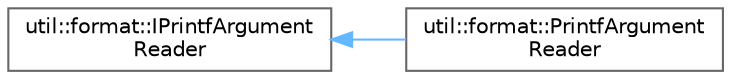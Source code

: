 digraph "Graphical Class Hierarchy"
{
 // LATEX_PDF_SIZE
  bgcolor="transparent";
  edge [fontname=Helvetica,fontsize=10,labelfontname=Helvetica,labelfontsize=10];
  node [fontname=Helvetica,fontsize=10,shape=box,height=0.2,width=0.4];
  rankdir="LR";
  Node0 [id="Node000000",label="util::format::IPrintfArgument\lReader",height=0.2,width=0.4,color="grey40", fillcolor="white", style="filled",URL="$da/d77/classutil_1_1format_1_1IPrintfArgumentReader.html",tooltip=" "];
  Node0 -> Node1 [id="edge258_Node000000_Node000001",dir="back",color="steelblue1",style="solid",tooltip=" "];
  Node1 [id="Node000001",label="util::format::PrintfArgument\lReader",height=0.2,width=0.4,color="grey40", fillcolor="white", style="filled",URL="$d6/d68/classutil_1_1format_1_1PrintfArgumentReader.html",tooltip=" "];
}
